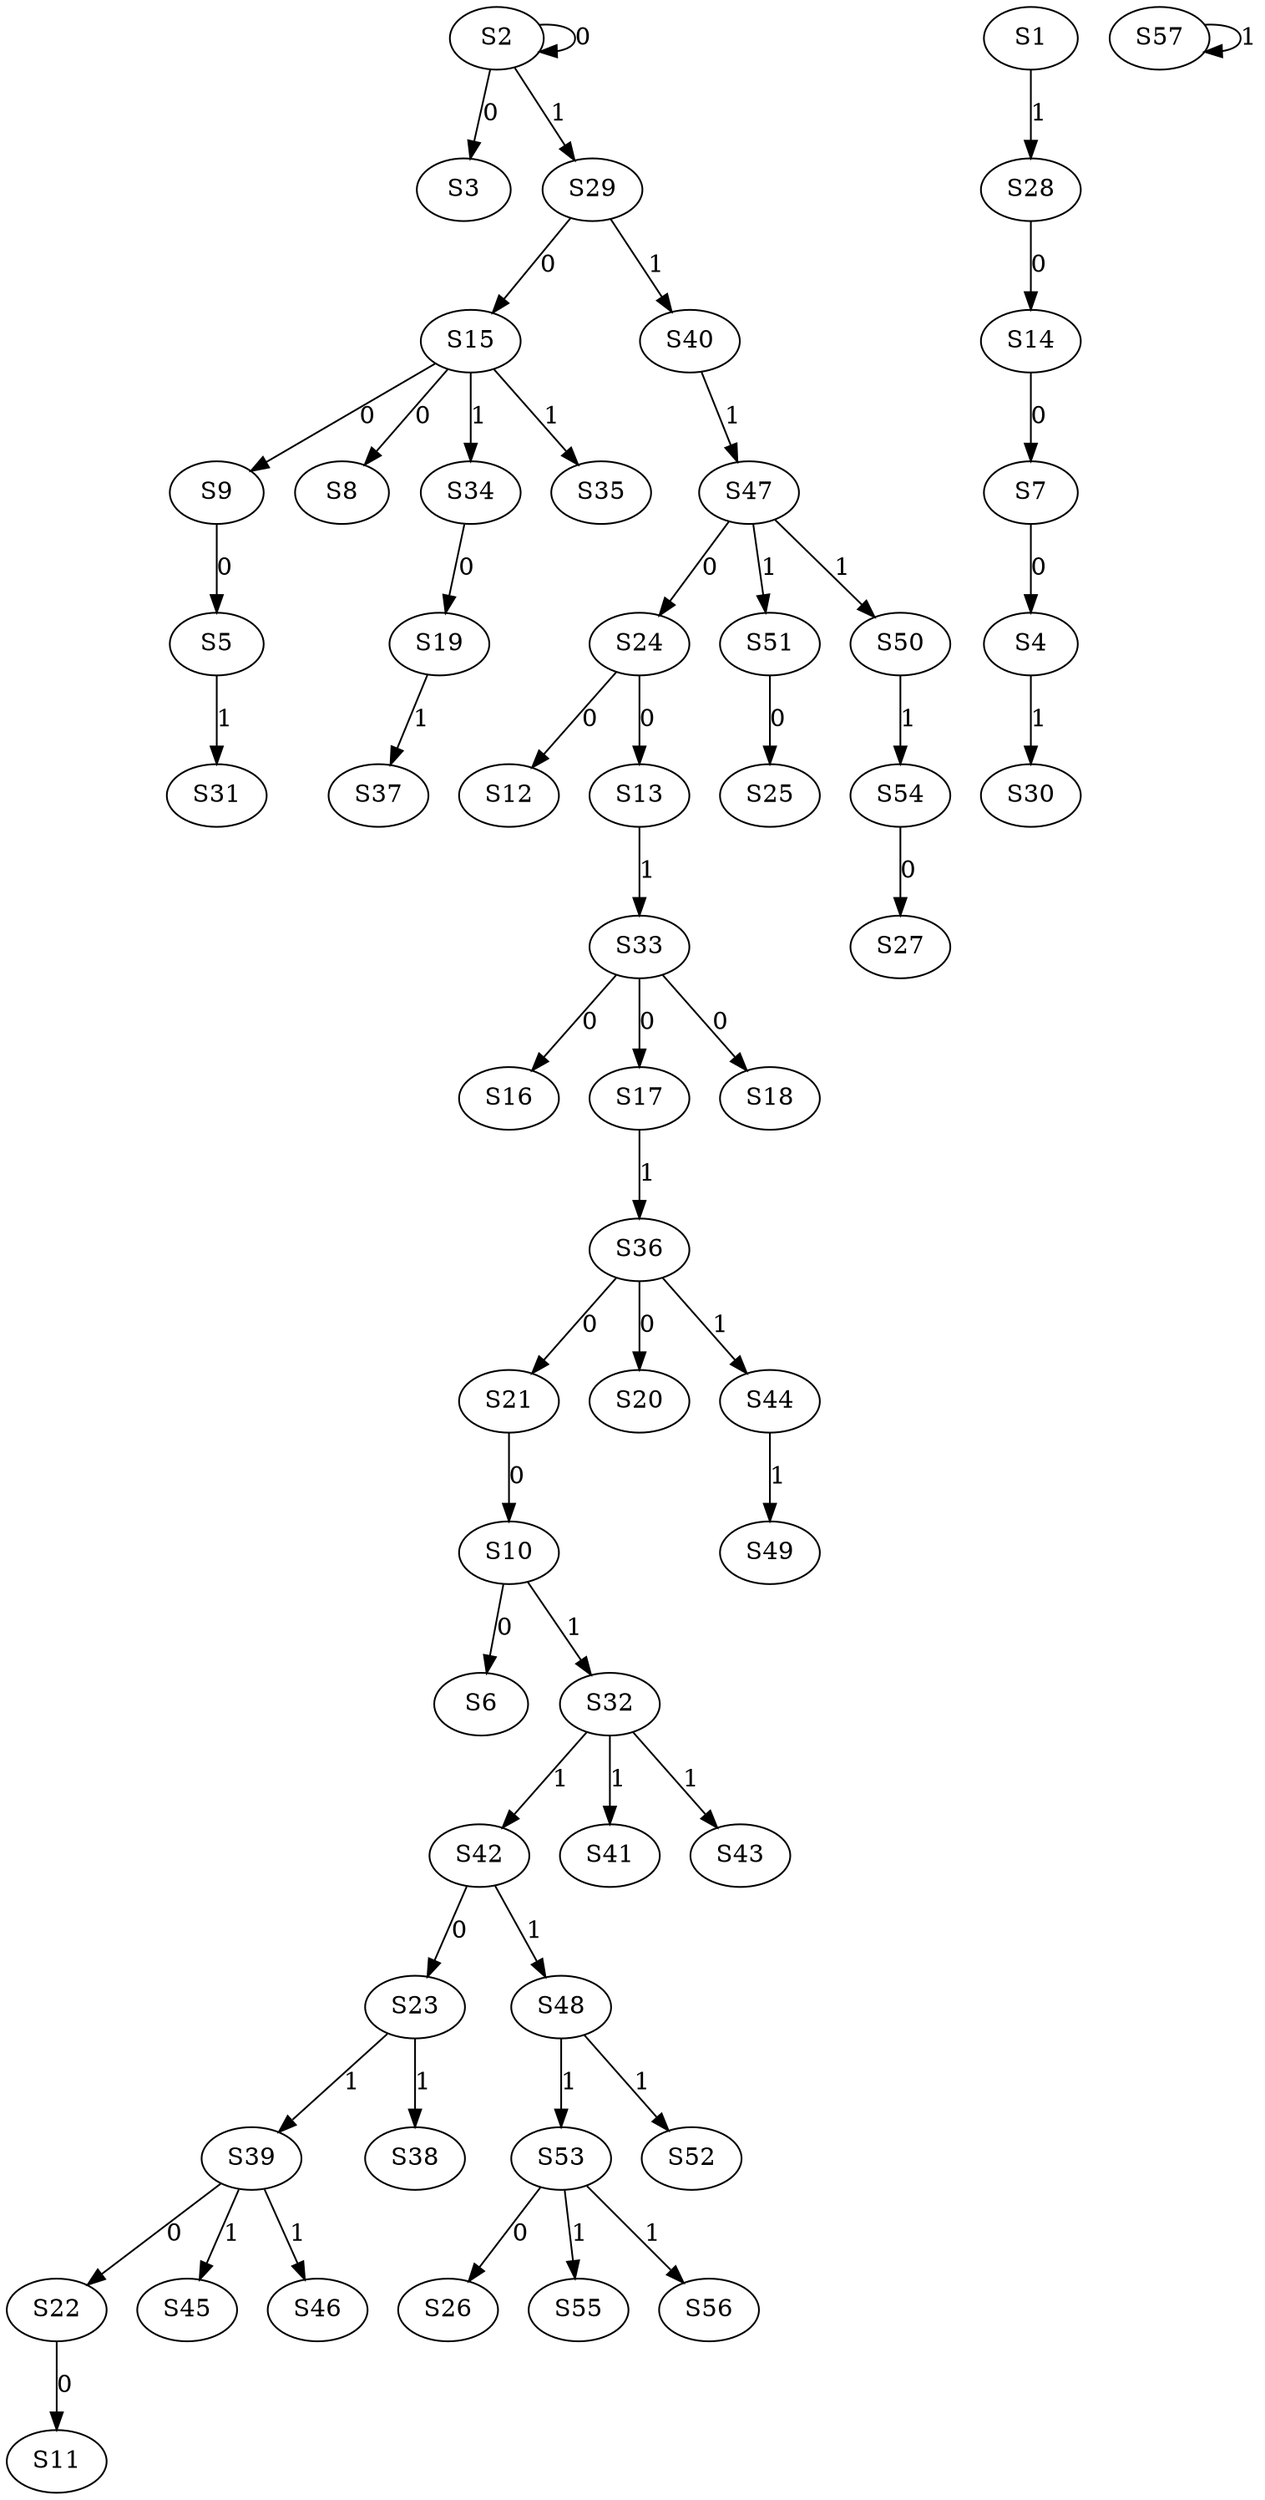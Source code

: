 strict digraph {
	S2 -> S2 [ label = 0 ];
	S2 -> S3 [ label = 0 ];
	S7 -> S4 [ label = 0 ];
	S9 -> S5 [ label = 0 ];
	S10 -> S6 [ label = 0 ];
	S14 -> S7 [ label = 0 ];
	S15 -> S8 [ label = 0 ];
	S15 -> S9 [ label = 0 ];
	S21 -> S10 [ label = 0 ];
	S22 -> S11 [ label = 0 ];
	S24 -> S12 [ label = 0 ];
	S24 -> S13 [ label = 0 ];
	S28 -> S14 [ label = 0 ];
	S29 -> S15 [ label = 0 ];
	S33 -> S16 [ label = 0 ];
	S33 -> S17 [ label = 0 ];
	S33 -> S18 [ label = 0 ];
	S34 -> S19 [ label = 0 ];
	S36 -> S20 [ label = 0 ];
	S36 -> S21 [ label = 0 ];
	S39 -> S22 [ label = 0 ];
	S42 -> S23 [ label = 0 ];
	S47 -> S24 [ label = 0 ];
	S51 -> S25 [ label = 0 ];
	S53 -> S26 [ label = 0 ];
	S54 -> S27 [ label = 0 ];
	S1 -> S28 [ label = 1 ];
	S2 -> S29 [ label = 1 ];
	S4 -> S30 [ label = 1 ];
	S5 -> S31 [ label = 1 ];
	S10 -> S32 [ label = 1 ];
	S13 -> S33 [ label = 1 ];
	S15 -> S34 [ label = 1 ];
	S15 -> S35 [ label = 1 ];
	S17 -> S36 [ label = 1 ];
	S19 -> S37 [ label = 1 ];
	S23 -> S38 [ label = 1 ];
	S23 -> S39 [ label = 1 ];
	S29 -> S40 [ label = 1 ];
	S32 -> S41 [ label = 1 ];
	S32 -> S42 [ label = 1 ];
	S32 -> S43 [ label = 1 ];
	S36 -> S44 [ label = 1 ];
	S39 -> S45 [ label = 1 ];
	S39 -> S46 [ label = 1 ];
	S40 -> S47 [ label = 1 ];
	S42 -> S48 [ label = 1 ];
	S44 -> S49 [ label = 1 ];
	S47 -> S50 [ label = 1 ];
	S47 -> S51 [ label = 1 ];
	S48 -> S52 [ label = 1 ];
	S48 -> S53 [ label = 1 ];
	S50 -> S54 [ label = 1 ];
	S53 -> S55 [ label = 1 ];
	S53 -> S56 [ label = 1 ];
	S57 -> S57 [ label = 1 ];
}